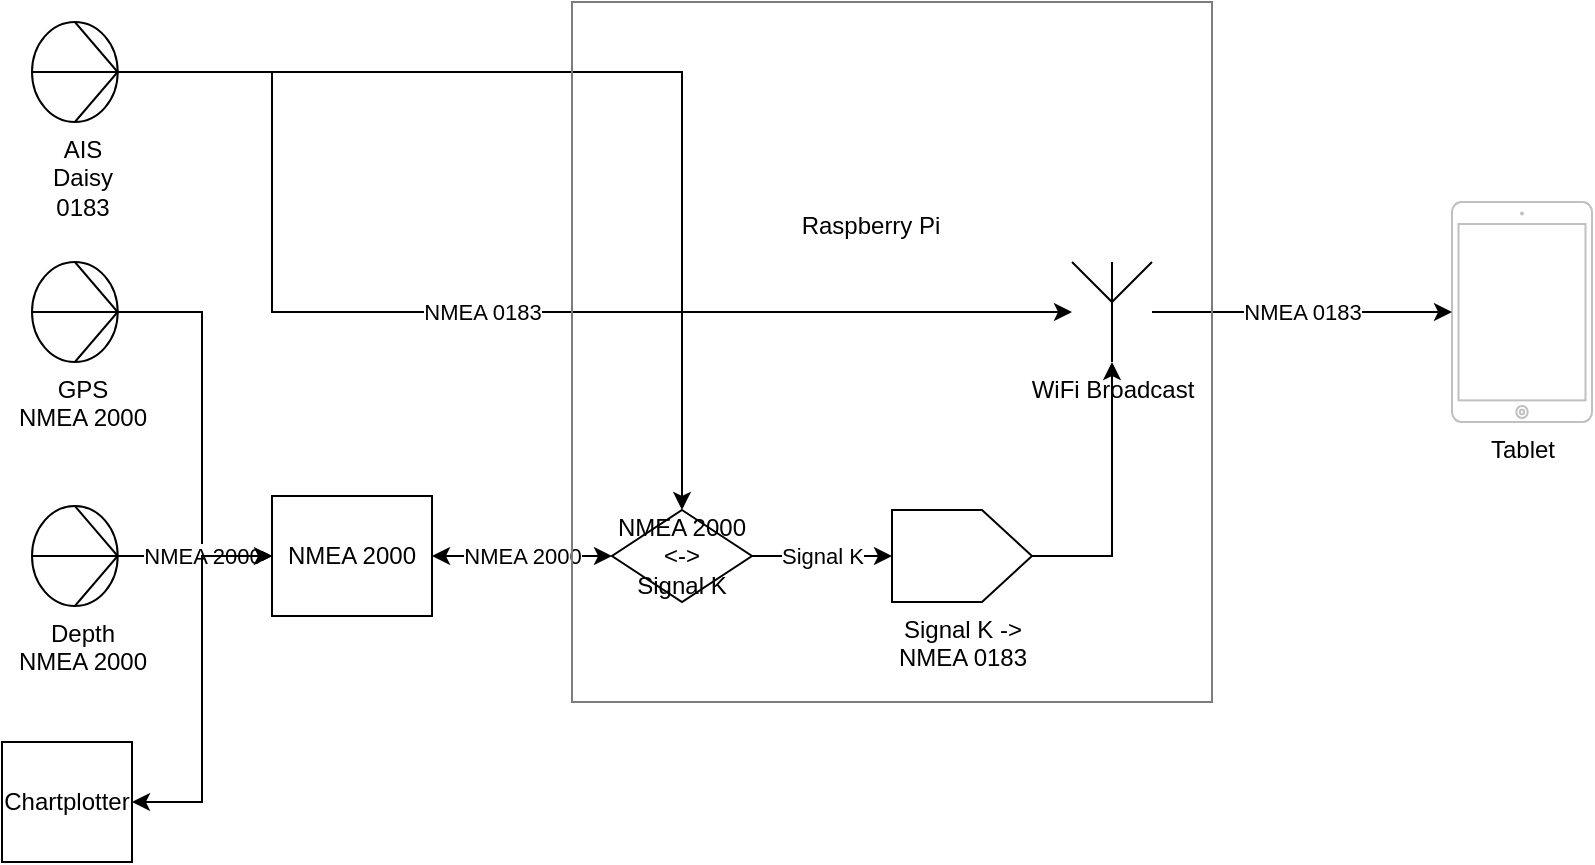 <mxfile version="14.4.2" type="github">
  <diagram name="Page-1" id="822b0af5-4adb-64df-f703-e8dfc1f81529">
    <mxGraphModel dx="782" dy="475" grid="1" gridSize="10" guides="1" tooltips="1" connect="1" arrows="1" fold="1" page="1" pageScale="1" pageWidth="1100" pageHeight="850" background="#ffffff" math="0" shadow="0">
      <root>
        <mxCell id="0" />
        <mxCell id="1" parent="0" />
        <mxCell id="FAWa9mQ0IKIFKmXM4P3P-26" value="NMEA 0183" style="edgeStyle=orthogonalEdgeStyle;rounded=0;orthogonalLoop=1;jettySize=auto;html=1;" parent="1" source="FAWa9mQ0IKIFKmXM4P3P-1" target="FAWa9mQ0IKIFKmXM4P3P-7" edge="1">
          <mxGeometry relative="1" as="geometry">
            <mxPoint x="350" y="190" as="targetPoint" />
            <Array as="points">
              <mxPoint x="150" y="45" />
              <mxPoint x="150" y="165" />
            </Array>
          </mxGeometry>
        </mxCell>
        <mxCell id="3xBr7dPRkRGt6jE8dHWH-8" style="edgeStyle=orthogonalEdgeStyle;rounded=0;orthogonalLoop=1;jettySize=auto;html=1;startArrow=none;startFill=0;" edge="1" parent="1" source="FAWa9mQ0IKIFKmXM4P3P-1" target="FAWa9mQ0IKIFKmXM4P3P-6">
          <mxGeometry relative="1" as="geometry" />
        </mxCell>
        <mxCell id="FAWa9mQ0IKIFKmXM4P3P-1" value="AIS&lt;br&gt;Daisy&lt;br&gt;0183&lt;br&gt;" style="pointerEvents=1;verticalLabelPosition=bottom;shadow=0;dashed=0;align=center;html=1;verticalAlign=top;shape=mxgraph.electrical.miscellaneous.transducer;fontFamily=Helvetica;fontSize=12;fontColor=#000000;strokeColor=#000000;fillColor=#ffffff;" parent="1" vertex="1">
          <mxGeometry x="30" y="20" width="50" height="50" as="geometry" />
        </mxCell>
        <mxCell id="FAWa9mQ0IKIFKmXM4P3P-11" value="" style="edgeStyle=orthogonalEdgeStyle;rounded=0;orthogonalLoop=1;jettySize=auto;html=1;entryX=0;entryY=0.5;entryDx=0;entryDy=0;" parent="1" source="FAWa9mQ0IKIFKmXM4P3P-2" target="3xBr7dPRkRGt6jE8dHWH-1" edge="1">
          <mxGeometry relative="1" as="geometry">
            <mxPoint x="160" y="210" as="targetPoint" />
          </mxGeometry>
        </mxCell>
        <mxCell id="FAWa9mQ0IKIFKmXM4P3P-2" value="GPS&lt;br&gt;NMEA 2000" style="pointerEvents=1;verticalLabelPosition=bottom;shadow=0;dashed=0;align=center;html=1;verticalAlign=top;shape=mxgraph.electrical.miscellaneous.transducer;fontFamily=Helvetica;fontSize=12;fontColor=#000000;strokeColor=#000000;fillColor=#ffffff;" parent="1" vertex="1">
          <mxGeometry x="30" y="140" width="50" height="50" as="geometry" />
        </mxCell>
        <mxCell id="FAWa9mQ0IKIFKmXM4P3P-25" value="NMEA 2000" style="edgeStyle=orthogonalEdgeStyle;rounded=0;orthogonalLoop=1;jettySize=auto;html=1;startArrow=classic;startFill=1;" parent="1" source="3xBr7dPRkRGt6jE8dHWH-1" target="FAWa9mQ0IKIFKmXM4P3P-6" edge="1">
          <mxGeometry relative="1" as="geometry" />
        </mxCell>
        <mxCell id="FAWa9mQ0IKIFKmXM4P3P-3" value="Depth&lt;br&gt;NMEA 2000" style="pointerEvents=1;verticalLabelPosition=bottom;shadow=0;dashed=0;align=center;html=1;verticalAlign=top;shape=mxgraph.electrical.miscellaneous.transducer;fontFamily=Helvetica;fontSize=12;fontColor=#000000;strokeColor=#000000;fillColor=#ffffff;" parent="1" vertex="1">
          <mxGeometry x="30" y="262" width="50" height="50" as="geometry" />
        </mxCell>
        <mxCell id="FAWa9mQ0IKIFKmXM4P3P-4" value="Tablet" style="html=1;verticalLabelPosition=bottom;labelBackgroundColor=#ffffff;verticalAlign=top;shadow=0;dashed=0;strokeWidth=1;shape=mxgraph.ios7.misc.ipad7inch;strokeColor=#c0c0c0;" parent="1" vertex="1">
          <mxGeometry x="740" y="110" width="70" height="110" as="geometry" />
        </mxCell>
        <mxCell id="FAWa9mQ0IKIFKmXM4P3P-17" value="NMEA 0183" style="edgeStyle=orthogonalEdgeStyle;rounded=0;orthogonalLoop=1;jettySize=auto;html=1;" parent="1" source="FAWa9mQ0IKIFKmXM4P3P-7" target="FAWa9mQ0IKIFKmXM4P3P-4" edge="1">
          <mxGeometry relative="1" as="geometry" />
        </mxCell>
        <mxCell id="FAWa9mQ0IKIFKmXM4P3P-22" value="" style="group;strokeColor=#7D7D7D;container=0;" parent="1" vertex="1" connectable="0">
          <mxGeometry x="300" y="10" width="320" height="350" as="geometry" />
        </mxCell>
        <mxCell id="FAWa9mQ0IKIFKmXM4P3P-5" value="Raspberry Pi" style="shape=image;html=1;verticalAlign=top;verticalLabelPosition=bottom;labelBackgroundColor=#ffffff;imageAspect=0;aspect=fixed;image=https://cdn4.iconfinder.com/data/icons/logos-and-brands-1/512/272_Raspberry_Pi_logo-128.png" parent="1" vertex="1">
          <mxGeometry x="410" y="30" width="78" height="78" as="geometry" />
        </mxCell>
        <mxCell id="FAWa9mQ0IKIFKmXM4P3P-6" value="NMEA 2000 &amp;lt;-&amp;gt;&lt;br&gt;Signal K" style="rhombus;whiteSpace=wrap;html=1;shadow=0;dashed=0;fontFamily=Helvetica;fontSize=12;fontColor=#000000;align=center;strokeColor=#000000;fillColor=#ffffff;" parent="1" vertex="1">
          <mxGeometry x="320" y="264" width="70" height="46" as="geometry" />
        </mxCell>
        <mxCell id="FAWa9mQ0IKIFKmXM4P3P-7" value="WiFi Broadcast" style="verticalLabelPosition=bottom;shadow=0;dashed=0;align=center;html=1;verticalAlign=top;shape=mxgraph.electrical.radio.aerial_-_antenna_1;" parent="1" vertex="1">
          <mxGeometry x="550" y="140" width="40" height="50" as="geometry" />
        </mxCell>
        <mxCell id="FAWa9mQ0IKIFKmXM4P3P-18" value="Signal K" style="edgeStyle=orthogonalEdgeStyle;rounded=0;orthogonalLoop=1;jettySize=auto;html=1;entryX=0;entryY=0.5;entryDx=0;entryDy=0;entryPerimeter=0;" parent="1" source="FAWa9mQ0IKIFKmXM4P3P-6" target="FAWa9mQ0IKIFKmXM4P3P-23" edge="1">
          <mxGeometry x="548" y="100" as="geometry" />
        </mxCell>
        <mxCell id="FAWa9mQ0IKIFKmXM4P3P-24" style="edgeStyle=orthogonalEdgeStyle;rounded=0;orthogonalLoop=1;jettySize=auto;html=1;" parent="1" source="FAWa9mQ0IKIFKmXM4P3P-23" target="FAWa9mQ0IKIFKmXM4P3P-7" edge="1">
          <mxGeometry relative="1" as="geometry" />
        </mxCell>
        <mxCell id="FAWa9mQ0IKIFKmXM4P3P-23" value="Signal K -&amp;gt;&lt;br&gt;NMEA 0183" style="verticalLabelPosition=bottom;shadow=0;dashed=0;align=center;html=1;verticalAlign=top;shape=mxgraph.electrical.abstract.dac;" parent="1" vertex="1">
          <mxGeometry x="460" y="264" width="70" height="46" as="geometry" />
        </mxCell>
        <mxCell id="3xBr7dPRkRGt6jE8dHWH-1" value="NMEA 2000" style="rounded=0;whiteSpace=wrap;html=1;" vertex="1" parent="1">
          <mxGeometry x="150" y="257" width="80" height="60" as="geometry" />
        </mxCell>
        <mxCell id="3xBr7dPRkRGt6jE8dHWH-2" value="NMEA 2000" style="edgeStyle=orthogonalEdgeStyle;rounded=0;orthogonalLoop=1;jettySize=auto;html=1;" edge="1" parent="1" source="FAWa9mQ0IKIFKmXM4P3P-3" target="3xBr7dPRkRGt6jE8dHWH-1">
          <mxGeometry relative="1" as="geometry">
            <mxPoint x="80" y="287" as="sourcePoint" />
            <mxPoint x="370" y="287" as="targetPoint" />
          </mxGeometry>
        </mxCell>
        <mxCell id="3xBr7dPRkRGt6jE8dHWH-6" value="" style="edgeStyle=orthogonalEdgeStyle;rounded=0;orthogonalLoop=1;jettySize=auto;html=1;entryX=0;entryY=0.5;entryDx=0;entryDy=0;startArrow=classic;startFill=1;" edge="1" parent="1" source="3xBr7dPRkRGt6jE8dHWH-3" target="3xBr7dPRkRGt6jE8dHWH-1">
          <mxGeometry relative="1" as="geometry" />
        </mxCell>
        <mxCell id="3xBr7dPRkRGt6jE8dHWH-3" value="Chartplotter" style="rounded=0;whiteSpace=wrap;html=1;" vertex="1" parent="1">
          <mxGeometry x="15" y="380" width="65" height="60" as="geometry" />
        </mxCell>
      </root>
    </mxGraphModel>
  </diagram>
</mxfile>
